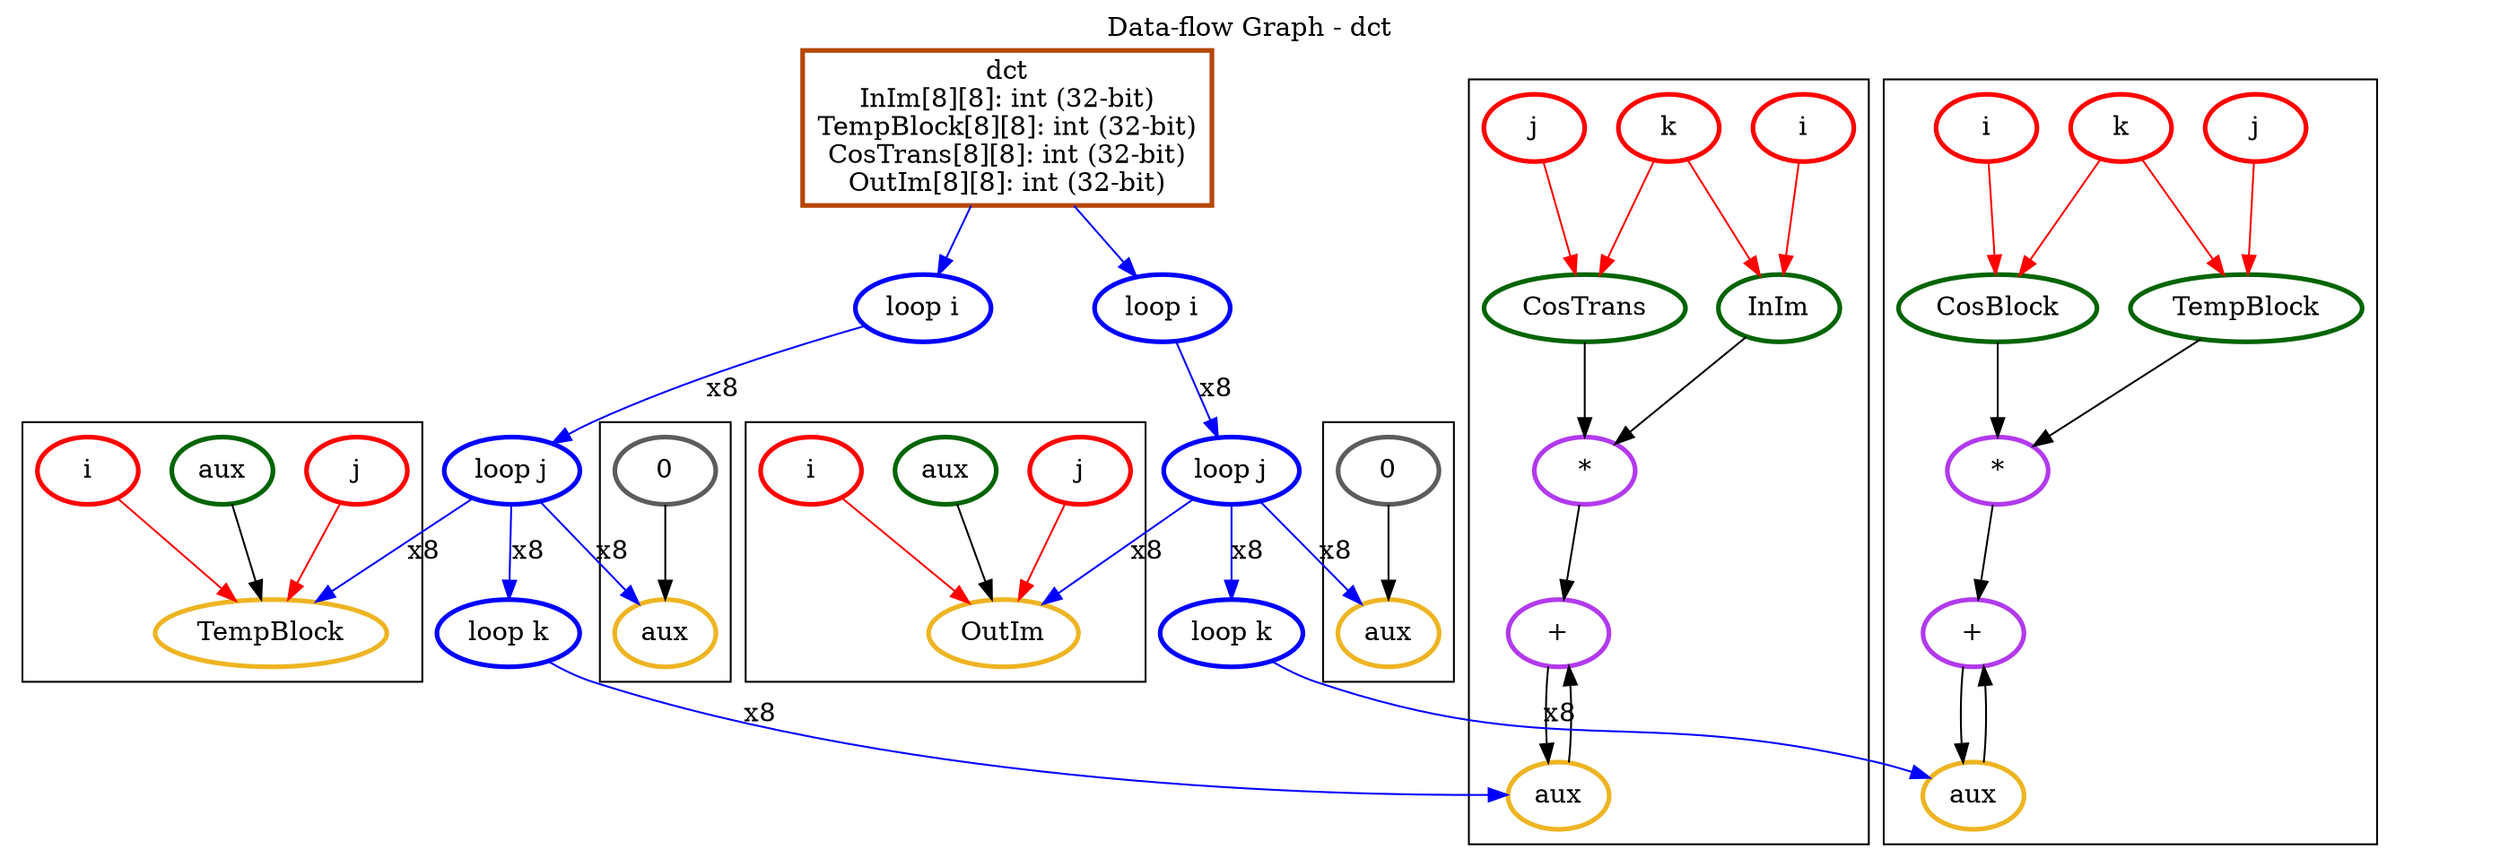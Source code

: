 Digraph G {
node [penwidth=2.5]
n1 [label="dct
InIm[8][8]: int (32-bit)
TempBlock[8][8]: int (32-bit)
CosTrans[8][8]: int (32-bit)
OutIm[8][8]: int (32-bit)
" color="#b54707"shape="box"]
subgraph cluster6{
n34 [label="OutIm" color="goldenrod2"]
n35 [label="i" color="red"]
n36 [label="j" color="red"]
n37 [label="aux" color="darkgreen"]
}
subgraph cluster5{
n25 [label="+" color="darkorchid2"]
n26 [label="aux" color="goldenrod2"]
n27 [label="*" color="darkorchid2"]
n28 [label="TempBlock" color="darkgreen"]
n29 [label="k" color="red"]
n30 [label="j" color="red"]
n31 [label="CosBlock" color="darkgreen"]
n32 [label="i" color="red"]
}
subgraph cluster4{
n22 [label="aux" color="goldenrod2"]
n23 [label="0" color="gray36"]
}
subgraph cluster3{
n16 [label="TempBlock" color="goldenrod2"]
n17 [label="i" color="red"]
n18 [label="j" color="red"]
n19 [label="aux" color="darkgreen"]
}
subgraph cluster2{
n7 [label="+" color="darkorchid2"]
n8 [label="aux" color="goldenrod2"]
n9 [label="*" color="darkorchid2"]
n10 [label="InIm" color="darkgreen"]
n11 [label="i" color="red"]
n12 [label="k" color="red"]
n13 [label="CosTrans" color="darkgreen"]
n15 [label="j" color="red"]
}
subgraph cluster1{
n4 [label="aux" color="goldenrod2"]
n5 [label="0" color="gray36"]
}
subgraph cluster0{
}
n0 [label="" color="white"]
n1 [label="dct
InIm[8][8]: int (32-bit)
TempBlock[8][8]: int (32-bit)
CosTrans[8][8]: int (32-bit)
OutIm[8][8]: int (32-bit)
" color="#b54707"shape="box"]
n2 [label="loop i" color="blue1"]
n3 [label="loop j" color="blue1"]
n6 [label="loop k" color="blue1"]
n20 [label="loop i" color="blue1"]
n21 [label="loop j" color="blue1"]
n24 [label="loop k" color="blue1"]
n5 -> n4 [label="", color=black]
n11 -> n10 [label="", color=red]
n12 -> n10 [label="", color=red]
n12 -> n13 [label="", color=red]
n15 -> n13 [label="", color=red]
n10 -> n9 [label="", color=black]
n13 -> n9 [label="", color=black]
n9 -> n7 [label="", color=black]
n8 -> n7 [label="", color=black]
n7 -> n8 [label="", color=black]
n6 -> n8 [label="x8", color=blue]
n17 -> n16 [label="", color=red]
n18 -> n16 [label="", color=red]
n19 -> n16 [label="", color=black]
n3 -> n4 [label="x8", color=blue]
n3 -> n6 [label="x8", color=blue]
n3 -> n16 [label="x8", color=blue]
n2 -> n3 [label="x8", color=blue]
n23 -> n22 [label="", color=black]
n29 -> n28 [label="", color=red]
n30 -> n28 [label="", color=red]
n32 -> n31 [label="", color=red]
n29 -> n31 [label="", color=red]
n28 -> n27 [label="", color=black]
n31 -> n27 [label="", color=black]
n27 -> n25 [label="", color=black]
n26 -> n25 [label="", color=black]
n25 -> n26 [label="", color=black]
n24 -> n26 [label="x8", color=blue]
n35 -> n34 [label="", color=red]
n36 -> n34 [label="", color=red]
n37 -> n34 [label="", color=black]
n21 -> n22 [label="x8", color=blue]
n21 -> n24 [label="x8", color=blue]
n21 -> n34 [label="x8", color=blue]
n20 -> n21 [label="x8", color=blue]
n1 -> n2 [label="", color=blue]
n1 -> n20 [label="", color=blue]
labelloc="t"
label="Data-flow Graph - dct"
}
